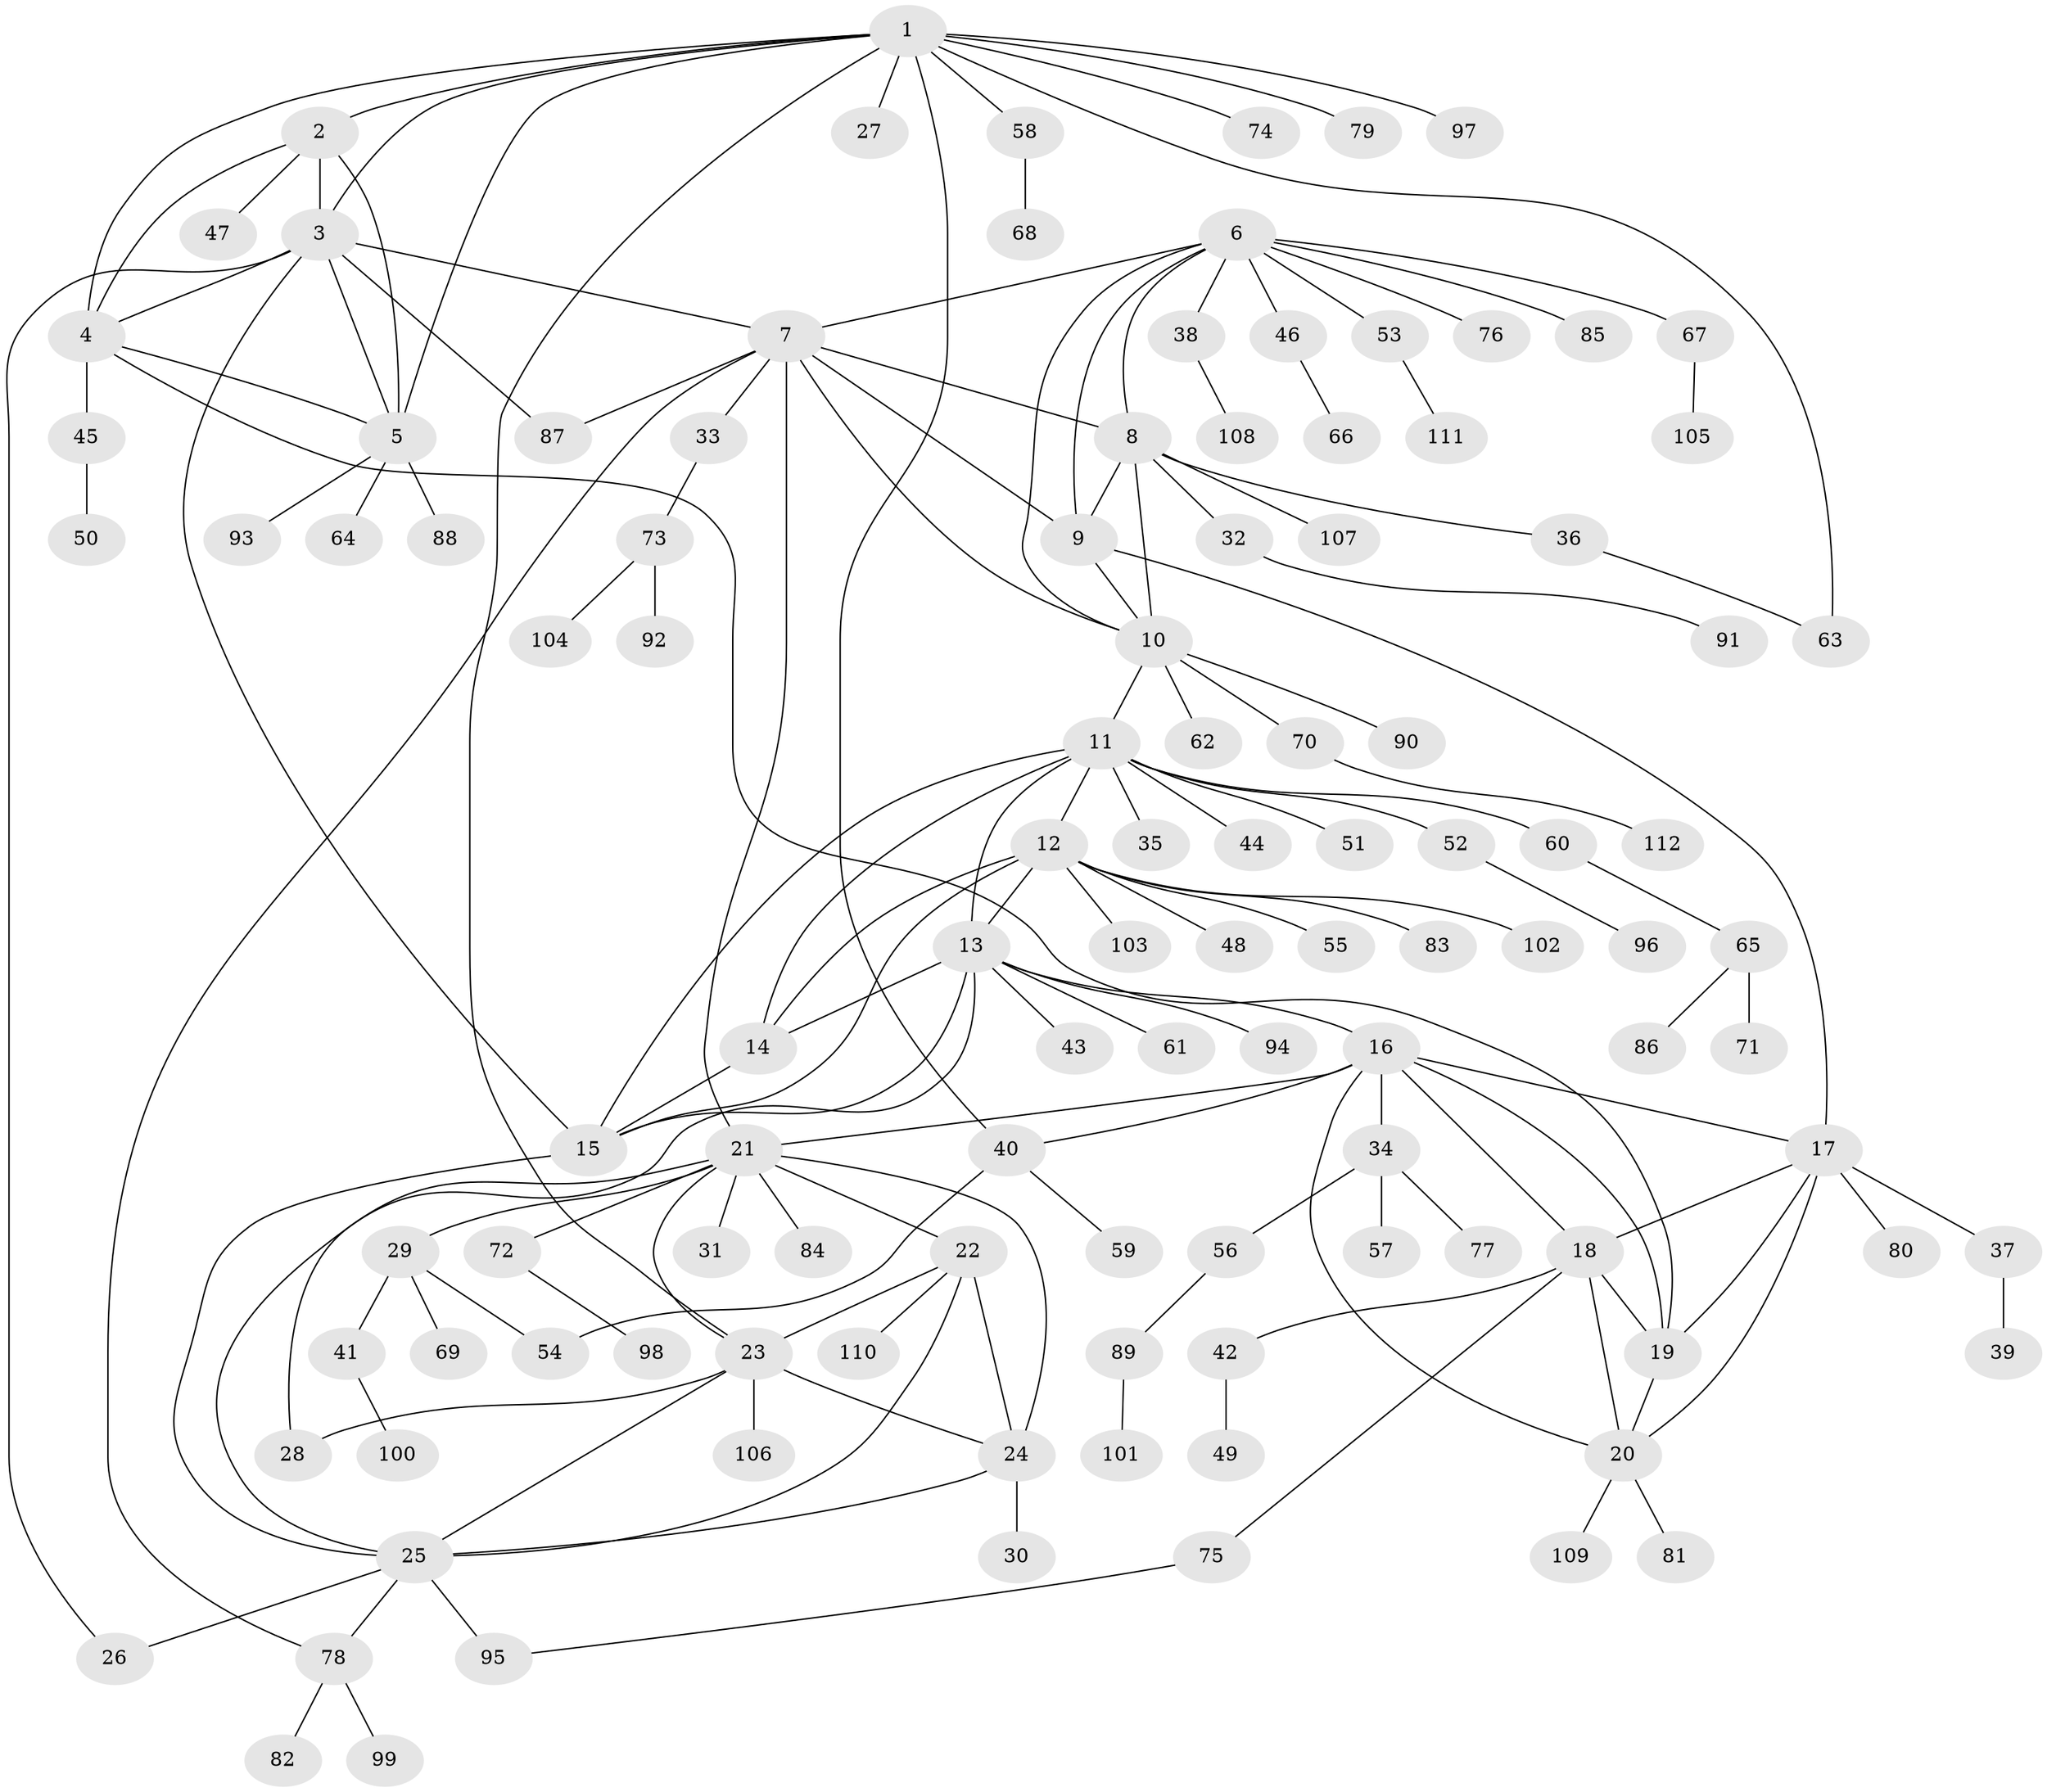 // coarse degree distribution, {10: 0.012658227848101266, 6: 0.0379746835443038, 5: 0.02531645569620253, 12: 0.02531645569620253, 9: 0.012658227848101266, 4: 0.06329113924050633, 7: 0.06329113924050633, 8: 0.012658227848101266, 3: 0.05063291139240506, 2: 0.08860759493670886, 1: 0.6075949367088608}
// Generated by graph-tools (version 1.1) at 2025/42/03/06/25 10:42:11]
// undirected, 112 vertices, 155 edges
graph export_dot {
graph [start="1"]
  node [color=gray90,style=filled];
  1;
  2;
  3;
  4;
  5;
  6;
  7;
  8;
  9;
  10;
  11;
  12;
  13;
  14;
  15;
  16;
  17;
  18;
  19;
  20;
  21;
  22;
  23;
  24;
  25;
  26;
  27;
  28;
  29;
  30;
  31;
  32;
  33;
  34;
  35;
  36;
  37;
  38;
  39;
  40;
  41;
  42;
  43;
  44;
  45;
  46;
  47;
  48;
  49;
  50;
  51;
  52;
  53;
  54;
  55;
  56;
  57;
  58;
  59;
  60;
  61;
  62;
  63;
  64;
  65;
  66;
  67;
  68;
  69;
  70;
  71;
  72;
  73;
  74;
  75;
  76;
  77;
  78;
  79;
  80;
  81;
  82;
  83;
  84;
  85;
  86;
  87;
  88;
  89;
  90;
  91;
  92;
  93;
  94;
  95;
  96;
  97;
  98;
  99;
  100;
  101;
  102;
  103;
  104;
  105;
  106;
  107;
  108;
  109;
  110;
  111;
  112;
  1 -- 2;
  1 -- 3;
  1 -- 4;
  1 -- 5;
  1 -- 23;
  1 -- 27;
  1 -- 40;
  1 -- 58;
  1 -- 63;
  1 -- 74;
  1 -- 79;
  1 -- 97;
  2 -- 3;
  2 -- 4;
  2 -- 5;
  2 -- 47;
  3 -- 4;
  3 -- 5;
  3 -- 7;
  3 -- 15;
  3 -- 26;
  3 -- 87;
  4 -- 5;
  4 -- 19;
  4 -- 45;
  5 -- 64;
  5 -- 88;
  5 -- 93;
  6 -- 7;
  6 -- 8;
  6 -- 9;
  6 -- 10;
  6 -- 38;
  6 -- 46;
  6 -- 53;
  6 -- 67;
  6 -- 76;
  6 -- 85;
  7 -- 8;
  7 -- 9;
  7 -- 10;
  7 -- 21;
  7 -- 33;
  7 -- 78;
  7 -- 87;
  8 -- 9;
  8 -- 10;
  8 -- 32;
  8 -- 36;
  8 -- 107;
  9 -- 10;
  9 -- 17;
  10 -- 11;
  10 -- 62;
  10 -- 70;
  10 -- 90;
  11 -- 12;
  11 -- 13;
  11 -- 14;
  11 -- 15;
  11 -- 35;
  11 -- 44;
  11 -- 51;
  11 -- 52;
  11 -- 60;
  12 -- 13;
  12 -- 14;
  12 -- 15;
  12 -- 48;
  12 -- 55;
  12 -- 83;
  12 -- 102;
  12 -- 103;
  13 -- 14;
  13 -- 15;
  13 -- 16;
  13 -- 28;
  13 -- 43;
  13 -- 61;
  13 -- 94;
  14 -- 15;
  15 -- 25;
  16 -- 17;
  16 -- 18;
  16 -- 19;
  16 -- 20;
  16 -- 21;
  16 -- 34;
  16 -- 40;
  17 -- 18;
  17 -- 19;
  17 -- 20;
  17 -- 37;
  17 -- 80;
  18 -- 19;
  18 -- 20;
  18 -- 42;
  18 -- 75;
  19 -- 20;
  20 -- 81;
  20 -- 109;
  21 -- 22;
  21 -- 23;
  21 -- 24;
  21 -- 25;
  21 -- 29;
  21 -- 31;
  21 -- 72;
  21 -- 84;
  22 -- 23;
  22 -- 24;
  22 -- 25;
  22 -- 110;
  23 -- 24;
  23 -- 25;
  23 -- 28;
  23 -- 106;
  24 -- 25;
  24 -- 30;
  25 -- 26;
  25 -- 78;
  25 -- 95;
  29 -- 41;
  29 -- 54;
  29 -- 69;
  32 -- 91;
  33 -- 73;
  34 -- 56;
  34 -- 57;
  34 -- 77;
  36 -- 63;
  37 -- 39;
  38 -- 108;
  40 -- 54;
  40 -- 59;
  41 -- 100;
  42 -- 49;
  45 -- 50;
  46 -- 66;
  52 -- 96;
  53 -- 111;
  56 -- 89;
  58 -- 68;
  60 -- 65;
  65 -- 71;
  65 -- 86;
  67 -- 105;
  70 -- 112;
  72 -- 98;
  73 -- 92;
  73 -- 104;
  75 -- 95;
  78 -- 82;
  78 -- 99;
  89 -- 101;
}
